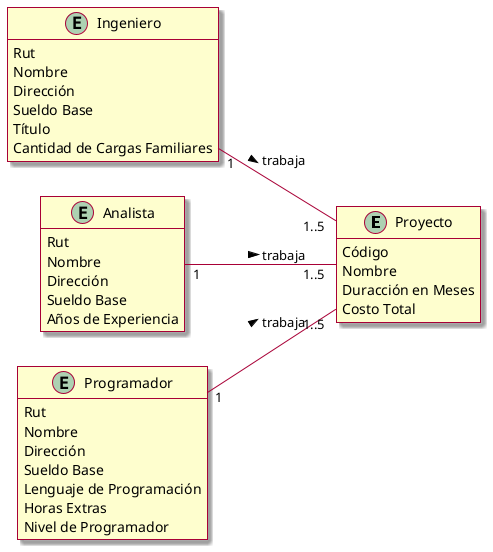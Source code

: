@startuml
left to right direction
hide empty members
skin rose

entity Proyecto {
    Código
    Nombre
    Duracción en Meses
    Costo Total
}

entity Ingeniero {
    Rut
    Nombre
    Dirección
    Sueldo Base
    Título
    Cantidad de Cargas Familiares
}
Ingeniero "1" -- "1..5 "Proyecto: trabaja >

entity Analista {
    Rut
    Nombre
    Dirección
    Sueldo Base
    Años de Experiencia
}
Analista "1" -- "1..5 "Proyecto: trabaja >

entity Programador {
    Rut
    Nombre
    Dirección
    Sueldo Base
    Lenguaje de Programación
    Horas Extras
    Nivel de Programador
}
Programador "1" -- "1..5 "Proyecto: trabaja >

@enduml